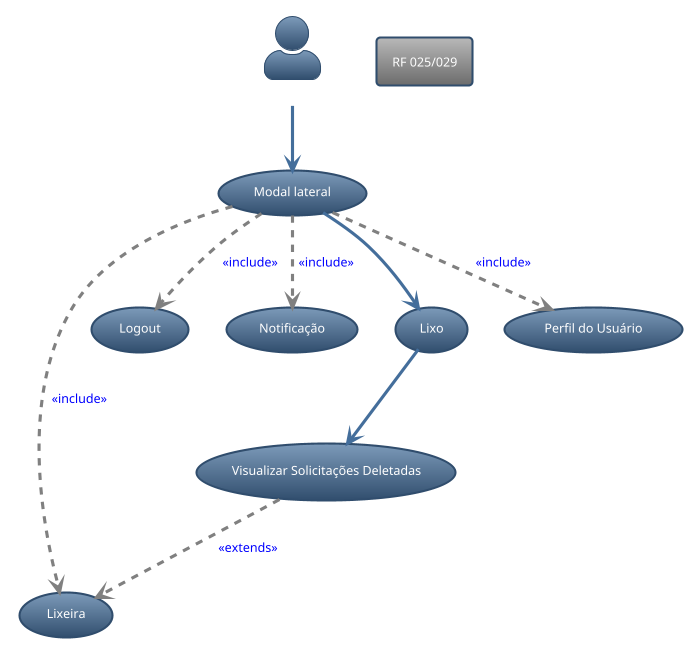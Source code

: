 @startuml RF_025_029
!theme spacelab
skinparam actorStyle awesome
:Perfil Discente: as PD
rectangle requisito_funcional as "RF 025/029"

(Modal lateral) as RF25
(Visualizar Solicitações Deletadas) as RF29
(Lixeira) as lixeira
(Logout) as RF05
(Notificação) as notes
(Lixo) as lixo
(Perfil do Usuário) as perfil

PD --> RF25
RF25 --> lixo
lixo --> RF29
RF25 ..> lixeira #line:gray;text:blue : <<include>>
RF25 ..> RF05 #line:gray;text:blue : <<include>>
RF25 ..> perfil #line:gray;text:blue : <<include>>
RF25 ..> notes #line:gray;text:blue : <<include>>
RF29 ..> lixeira #line:gray;text:blue : <<extends>>

@enduml
